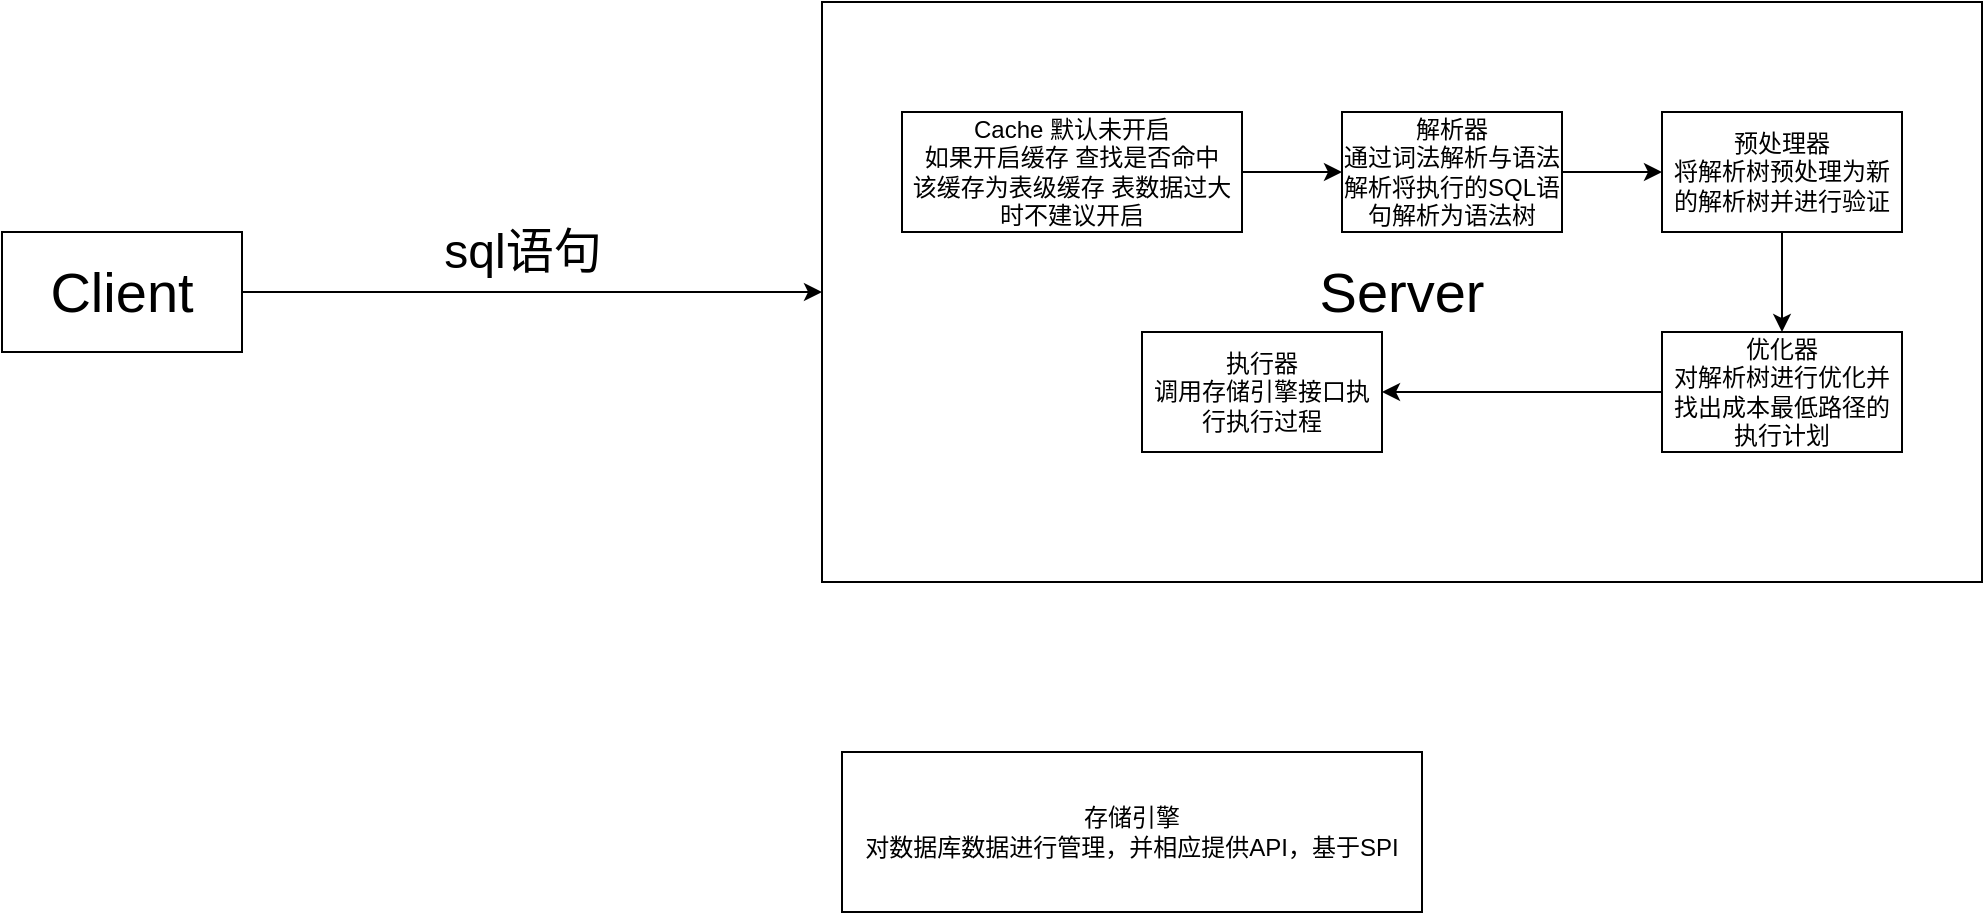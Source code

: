 <mxfile version="21.7.5" type="github">
  <diagram name="第 1 页" id="EjgybLyMV6ZUvuqBOhrF">
    <mxGraphModel dx="1370" dy="717" grid="1" gridSize="10" guides="1" tooltips="1" connect="1" arrows="1" fold="1" page="1" pageScale="1" pageWidth="1169" pageHeight="827" math="0" shadow="0">
      <root>
        <mxCell id="0" />
        <mxCell id="1" parent="0" />
        <mxCell id="9yRv1EzggREAqIdP4-oX-4" style="edgeStyle=orthogonalEdgeStyle;rounded=0;orthogonalLoop=1;jettySize=auto;html=1;" parent="1" source="9yRv1EzggREAqIdP4-oX-1" target="9yRv1EzggREAqIdP4-oX-3" edge="1">
          <mxGeometry relative="1" as="geometry" />
        </mxCell>
        <mxCell id="9yRv1EzggREAqIdP4-oX-1" value="Client" style="rounded=0;whiteSpace=wrap;html=1;fontSize=28;" parent="1" vertex="1">
          <mxGeometry x="50" y="170" width="120" height="60" as="geometry" />
        </mxCell>
        <mxCell id="9yRv1EzggREAqIdP4-oX-3" value="Server" style="rounded=0;whiteSpace=wrap;html=1;fontSize=28;" parent="1" vertex="1">
          <mxGeometry x="460" y="55" width="580" height="290" as="geometry" />
        </mxCell>
        <mxCell id="9yRv1EzggREAqIdP4-oX-5" value="sql语句" style="text;html=1;align=center;verticalAlign=middle;resizable=0;points=[];autosize=1;strokeColor=none;fillColor=none;fontSize=24;" parent="1" vertex="1">
          <mxGeometry x="260" y="160" width="100" height="40" as="geometry" />
        </mxCell>
        <mxCell id="9yRv1EzggREAqIdP4-oX-8" style="edgeStyle=orthogonalEdgeStyle;rounded=0;orthogonalLoop=1;jettySize=auto;html=1;entryX=0;entryY=0.5;entryDx=0;entryDy=0;" parent="1" source="9yRv1EzggREAqIdP4-oX-6" target="9yRv1EzggREAqIdP4-oX-7" edge="1">
          <mxGeometry relative="1" as="geometry" />
        </mxCell>
        <mxCell id="9yRv1EzggREAqIdP4-oX-6" value="Cache 默认未开启&lt;br&gt;如果开启缓存 查找是否命中&lt;br&gt;该缓存为表级缓存 表数据过大时不建议开启" style="rounded=0;whiteSpace=wrap;html=1;" parent="1" vertex="1">
          <mxGeometry x="500" y="110" width="170" height="60" as="geometry" />
        </mxCell>
        <mxCell id="9yRv1EzggREAqIdP4-oX-11" style="edgeStyle=orthogonalEdgeStyle;rounded=0;orthogonalLoop=1;jettySize=auto;html=1;entryX=0;entryY=0.5;entryDx=0;entryDy=0;" parent="1" source="9yRv1EzggREAqIdP4-oX-7" target="9yRv1EzggREAqIdP4-oX-9" edge="1">
          <mxGeometry relative="1" as="geometry" />
        </mxCell>
        <mxCell id="9yRv1EzggREAqIdP4-oX-7" value="解析器&lt;br&gt;通过词法解析与语法解析将执行的SQL语句解析为语法树" style="rounded=0;whiteSpace=wrap;html=1;" parent="1" vertex="1">
          <mxGeometry x="720" y="110" width="110" height="60" as="geometry" />
        </mxCell>
        <mxCell id="9yRv1EzggREAqIdP4-oX-13" style="edgeStyle=orthogonalEdgeStyle;rounded=0;orthogonalLoop=1;jettySize=auto;html=1;" parent="1" source="9yRv1EzggREAqIdP4-oX-9" target="9yRv1EzggREAqIdP4-oX-12" edge="1">
          <mxGeometry relative="1" as="geometry" />
        </mxCell>
        <mxCell id="9yRv1EzggREAqIdP4-oX-9" value="预处理器&lt;br&gt;将解析树预处理为新的解析树并进行验证" style="rounded=0;whiteSpace=wrap;html=1;" parent="1" vertex="1">
          <mxGeometry x="880" y="110" width="120" height="60" as="geometry" />
        </mxCell>
        <mxCell id="9yRv1EzggREAqIdP4-oX-15" style="edgeStyle=orthogonalEdgeStyle;rounded=0;orthogonalLoop=1;jettySize=auto;html=1;" parent="1" source="9yRv1EzggREAqIdP4-oX-12" target="9yRv1EzggREAqIdP4-oX-14" edge="1">
          <mxGeometry relative="1" as="geometry" />
        </mxCell>
        <mxCell id="9yRv1EzggREAqIdP4-oX-12" value="优化器&lt;br&gt;对解析树进行优化并找出成本最低路径的执行计划" style="rounded=0;whiteSpace=wrap;html=1;" parent="1" vertex="1">
          <mxGeometry x="880" y="220" width="120" height="60" as="geometry" />
        </mxCell>
        <mxCell id="9yRv1EzggREAqIdP4-oX-14" value="执行器&lt;br&gt;调用存储引擎接口执行执行过程" style="rounded=0;whiteSpace=wrap;html=1;" parent="1" vertex="1">
          <mxGeometry x="620" y="220" width="120" height="60" as="geometry" />
        </mxCell>
        <mxCell id="9yRv1EzggREAqIdP4-oX-16" value="存储引擎&lt;br&gt;对数据库数据进行管理，并相应提供API，基于SPI" style="rounded=0;whiteSpace=wrap;html=1;" parent="1" vertex="1">
          <mxGeometry x="470" y="430" width="290" height="80" as="geometry" />
        </mxCell>
      </root>
    </mxGraphModel>
  </diagram>
</mxfile>
